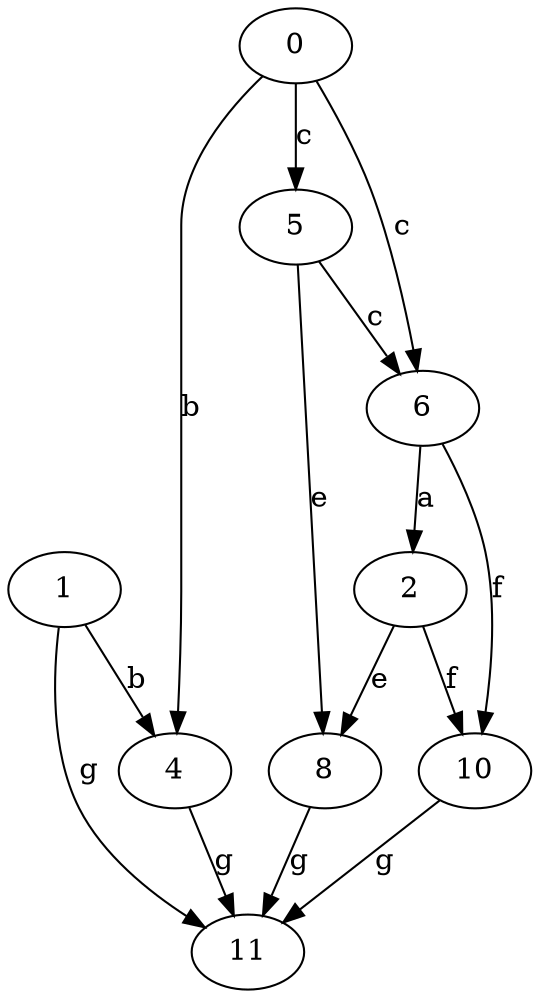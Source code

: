 strict digraph  {
1;
2;
4;
5;
6;
8;
0;
10;
11;
1 -> 4  [label=b];
1 -> 11  [label=g];
2 -> 8  [label=e];
2 -> 10  [label=f];
4 -> 11  [label=g];
5 -> 6  [label=c];
5 -> 8  [label=e];
6 -> 2  [label=a];
6 -> 10  [label=f];
8 -> 11  [label=g];
0 -> 4  [label=b];
0 -> 5  [label=c];
0 -> 6  [label=c];
10 -> 11  [label=g];
}
